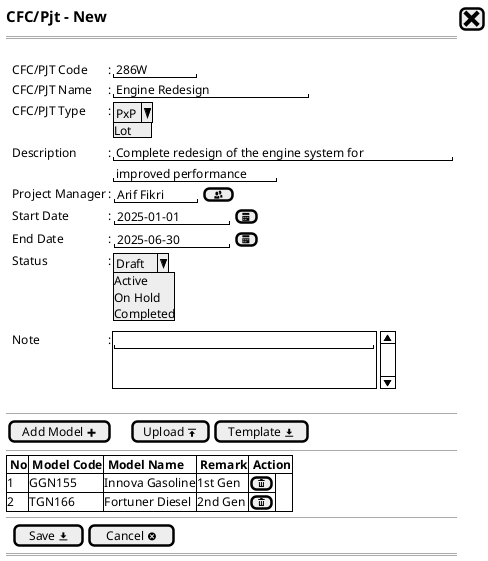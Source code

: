 @startsalt
{
  <size:15><b>CFC/Pjt - New|[<size:25><&x>]|*
  ==
  .
  {
    .|CFC/PJT Code       |: |"286W      "|*
    .|CFC/PJT Name       |: |"Engine Redesign         "|*
    .|CFC/PJT Type       |: |{| ^PxP^Lot^ }|* 
    .
    .|Description        |: |"Complete redesign of the engine system for"|*
    .|.|.|"improved performance"|*
    .|Project Manager    |: {|"Arif Fikri"|[ <&people>]|}*
    .|Start Date         |: {|"  2025-01-01  "|[<&calendar>]|}*
    .|End Date           |: {|"  2025-06-30  "|[<&calendar>]|}*
    .|Status             |: |{| ^Draft^Active^On Hold^Completed^ }|*
    .
    .
    .
    .|Note               |: {SI|"                                "
    .
    .|}*
  }
  .
  --
  {
    [Add Model <&plus>]|.|.|.|[Upload <&data-transfer-upload>]| [Template <&data-transfer-download>]|*
  }
  --
  {#
    |<b> No |<b> Model Code |<b> Model Name     |<b> Remark |<b> Action |*|*|*|*
    | 1     | GGN155        | Innova Gasoline   | 1st Gen   | [<&trash>]|*
    | 2     | TGN166        | Fortuner Diesel   | 2nd Gen   | [<&trash>]|*
  }
  --
  {
  .|[ Save <&data-transfer-download>] |  [Cancel <&circle-x> ]|*
  }
==
}
@endsalt